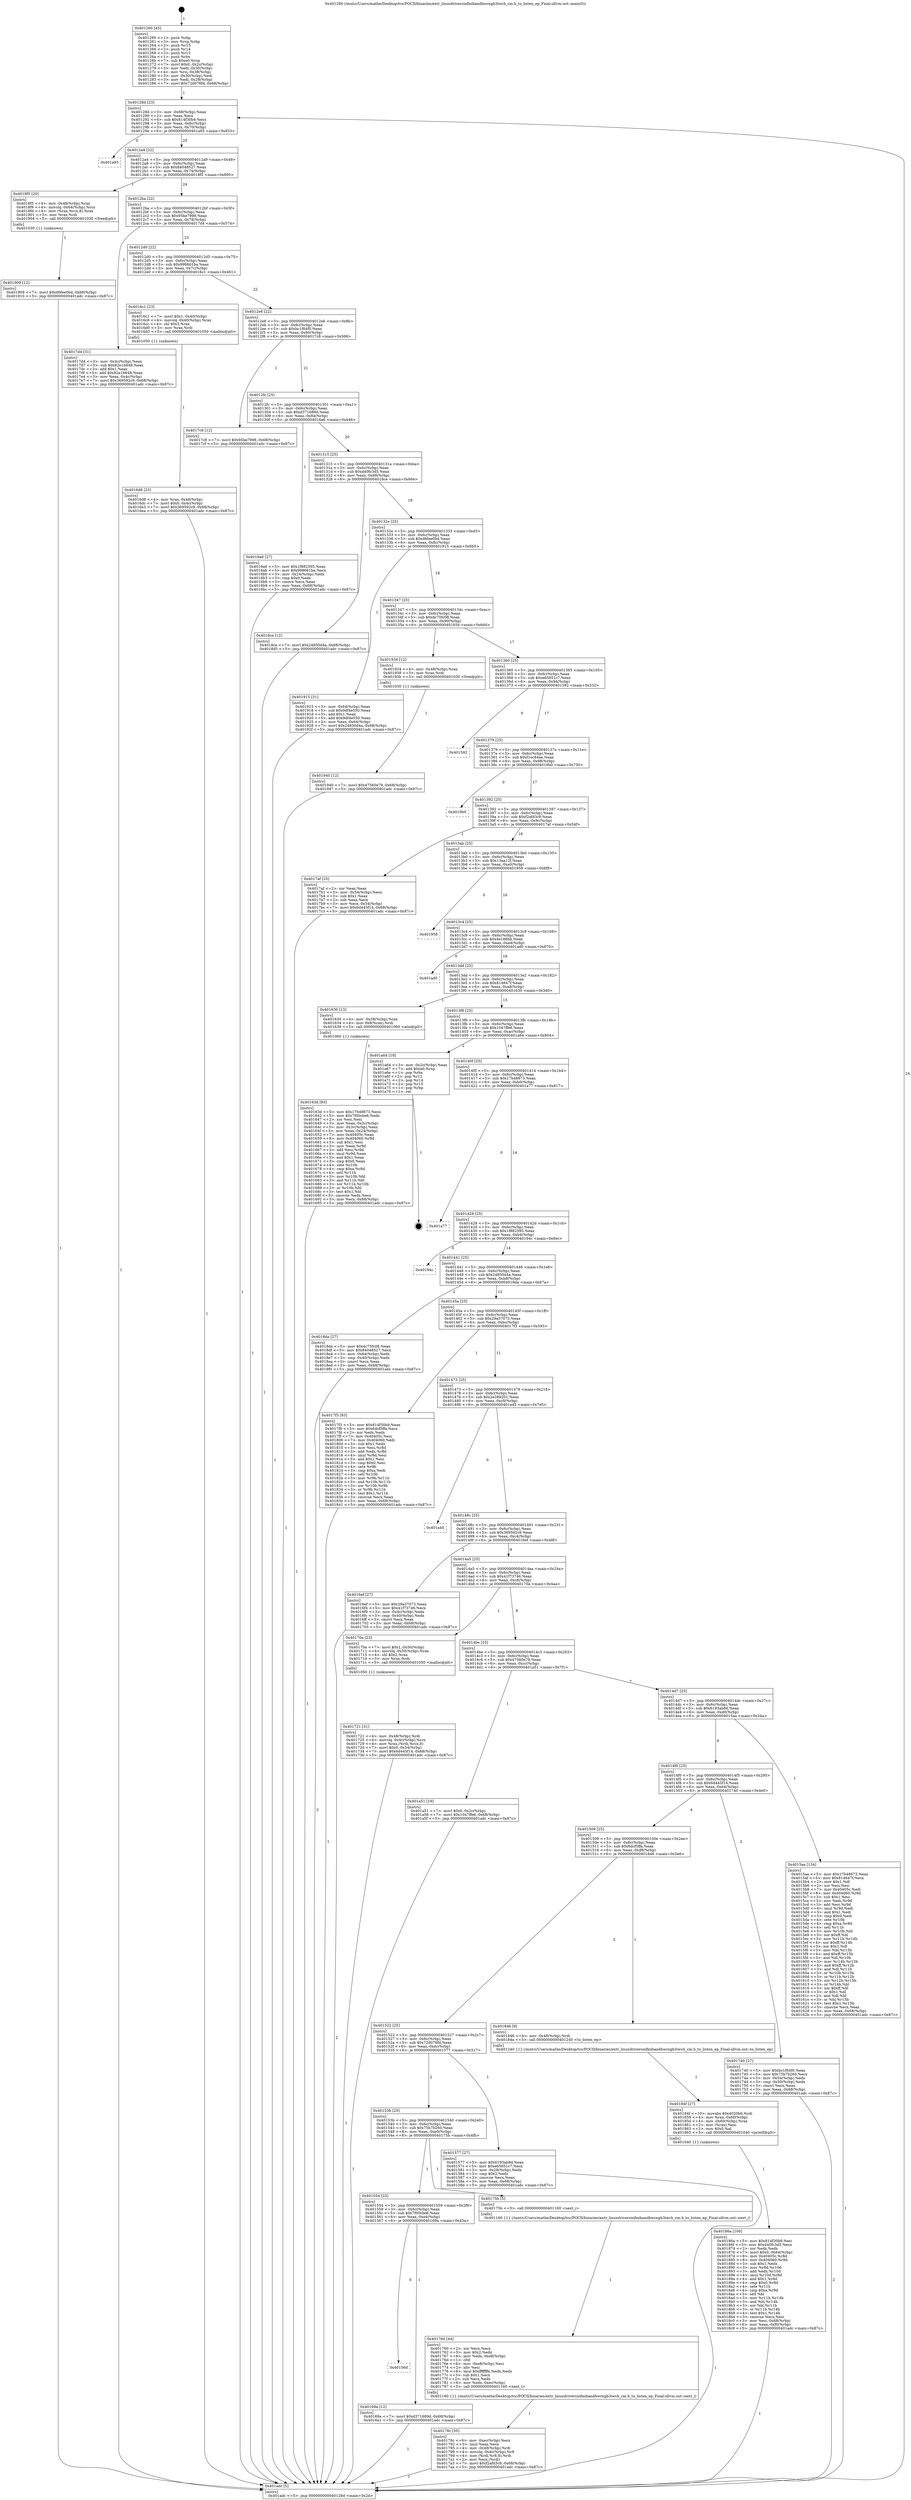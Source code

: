 digraph "0x401260" {
  label = "0x401260 (/mnt/c/Users/mathe/Desktop/tcc/POCII/binaries/extr_linuxdriversinfinibandhwcxgb3iwch_cm.h_to_listen_ep_Final-ollvm.out::main(0))"
  labelloc = "t"
  node[shape=record]

  Entry [label="",width=0.3,height=0.3,shape=circle,fillcolor=black,style=filled]
  "0x40128d" [label="{
     0x40128d [23]\l
     | [instrs]\l
     &nbsp;&nbsp;0x40128d \<+3\>: mov -0x68(%rbp),%eax\l
     &nbsp;&nbsp;0x401290 \<+2\>: mov %eax,%ecx\l
     &nbsp;&nbsp;0x401292 \<+6\>: sub $0x814f30b9,%ecx\l
     &nbsp;&nbsp;0x401298 \<+3\>: mov %eax,-0x6c(%rbp)\l
     &nbsp;&nbsp;0x40129b \<+3\>: mov %ecx,-0x70(%rbp)\l
     &nbsp;&nbsp;0x40129e \<+6\>: je 0000000000401a93 \<main+0x833\>\l
  }"]
  "0x401a93" [label="{
     0x401a93\l
  }", style=dashed]
  "0x4012a4" [label="{
     0x4012a4 [22]\l
     | [instrs]\l
     &nbsp;&nbsp;0x4012a4 \<+5\>: jmp 00000000004012a9 \<main+0x49\>\l
     &nbsp;&nbsp;0x4012a9 \<+3\>: mov -0x6c(%rbp),%eax\l
     &nbsp;&nbsp;0x4012ac \<+5\>: sub $0x84048527,%eax\l
     &nbsp;&nbsp;0x4012b1 \<+3\>: mov %eax,-0x74(%rbp)\l
     &nbsp;&nbsp;0x4012b4 \<+6\>: je 00000000004018f5 \<main+0x695\>\l
  }"]
  Exit [label="",width=0.3,height=0.3,shape=circle,fillcolor=black,style=filled,peripheries=2]
  "0x4018f5" [label="{
     0x4018f5 [20]\l
     | [instrs]\l
     &nbsp;&nbsp;0x4018f5 \<+4\>: mov -0x48(%rbp),%rax\l
     &nbsp;&nbsp;0x4018f9 \<+4\>: movslq -0x64(%rbp),%rcx\l
     &nbsp;&nbsp;0x4018fd \<+4\>: mov (%rax,%rcx,8),%rax\l
     &nbsp;&nbsp;0x401901 \<+3\>: mov %rax,%rdi\l
     &nbsp;&nbsp;0x401904 \<+5\>: call 0000000000401030 \<free@plt\>\l
     | [calls]\l
     &nbsp;&nbsp;0x401030 \{1\} (unknown)\l
  }"]
  "0x4012ba" [label="{
     0x4012ba [22]\l
     | [instrs]\l
     &nbsp;&nbsp;0x4012ba \<+5\>: jmp 00000000004012bf \<main+0x5f\>\l
     &nbsp;&nbsp;0x4012bf \<+3\>: mov -0x6c(%rbp),%eax\l
     &nbsp;&nbsp;0x4012c2 \<+5\>: sub $0x95be7998,%eax\l
     &nbsp;&nbsp;0x4012c7 \<+3\>: mov %eax,-0x78(%rbp)\l
     &nbsp;&nbsp;0x4012ca \<+6\>: je 00000000004017d4 \<main+0x574\>\l
  }"]
  "0x401940" [label="{
     0x401940 [12]\l
     | [instrs]\l
     &nbsp;&nbsp;0x401940 \<+7\>: movl $0x47560e79,-0x68(%rbp)\l
     &nbsp;&nbsp;0x401947 \<+5\>: jmp 0000000000401adc \<main+0x87c\>\l
  }"]
  "0x4017d4" [label="{
     0x4017d4 [31]\l
     | [instrs]\l
     &nbsp;&nbsp;0x4017d4 \<+3\>: mov -0x4c(%rbp),%eax\l
     &nbsp;&nbsp;0x4017d7 \<+5\>: sub $0x82e1b648,%eax\l
     &nbsp;&nbsp;0x4017dc \<+3\>: add $0x1,%eax\l
     &nbsp;&nbsp;0x4017df \<+5\>: add $0x82e1b648,%eax\l
     &nbsp;&nbsp;0x4017e4 \<+3\>: mov %eax,-0x4c(%rbp)\l
     &nbsp;&nbsp;0x4017e7 \<+7\>: movl $0x369592c9,-0x68(%rbp)\l
     &nbsp;&nbsp;0x4017ee \<+5\>: jmp 0000000000401adc \<main+0x87c\>\l
  }"]
  "0x4012d0" [label="{
     0x4012d0 [22]\l
     | [instrs]\l
     &nbsp;&nbsp;0x4012d0 \<+5\>: jmp 00000000004012d5 \<main+0x75\>\l
     &nbsp;&nbsp;0x4012d5 \<+3\>: mov -0x6c(%rbp),%eax\l
     &nbsp;&nbsp;0x4012d8 \<+5\>: sub $0x998661ba,%eax\l
     &nbsp;&nbsp;0x4012dd \<+3\>: mov %eax,-0x7c(%rbp)\l
     &nbsp;&nbsp;0x4012e0 \<+6\>: je 00000000004016c1 \<main+0x461\>\l
  }"]
  "0x401909" [label="{
     0x401909 [12]\l
     | [instrs]\l
     &nbsp;&nbsp;0x401909 \<+7\>: movl $0xd6fee0bd,-0x68(%rbp)\l
     &nbsp;&nbsp;0x401910 \<+5\>: jmp 0000000000401adc \<main+0x87c\>\l
  }"]
  "0x4016c1" [label="{
     0x4016c1 [23]\l
     | [instrs]\l
     &nbsp;&nbsp;0x4016c1 \<+7\>: movl $0x1,-0x40(%rbp)\l
     &nbsp;&nbsp;0x4016c8 \<+4\>: movslq -0x40(%rbp),%rax\l
     &nbsp;&nbsp;0x4016cc \<+4\>: shl $0x3,%rax\l
     &nbsp;&nbsp;0x4016d0 \<+3\>: mov %rax,%rdi\l
     &nbsp;&nbsp;0x4016d3 \<+5\>: call 0000000000401050 \<malloc@plt\>\l
     | [calls]\l
     &nbsp;&nbsp;0x401050 \{1\} (unknown)\l
  }"]
  "0x4012e6" [label="{
     0x4012e6 [22]\l
     | [instrs]\l
     &nbsp;&nbsp;0x4012e6 \<+5\>: jmp 00000000004012eb \<main+0x8b\>\l
     &nbsp;&nbsp;0x4012eb \<+3\>: mov -0x6c(%rbp),%eax\l
     &nbsp;&nbsp;0x4012ee \<+5\>: sub $0xbc1f64f0,%eax\l
     &nbsp;&nbsp;0x4012f3 \<+3\>: mov %eax,-0x80(%rbp)\l
     &nbsp;&nbsp;0x4012f6 \<+6\>: je 00000000004017c8 \<main+0x568\>\l
  }"]
  "0x40186a" [label="{
     0x40186a [100]\l
     | [instrs]\l
     &nbsp;&nbsp;0x40186a \<+5\>: mov $0x814f30b9,%esi\l
     &nbsp;&nbsp;0x40186f \<+5\>: mov $0xd40fc3d5,%ecx\l
     &nbsp;&nbsp;0x401874 \<+2\>: xor %edx,%edx\l
     &nbsp;&nbsp;0x401876 \<+7\>: movl $0x0,-0x64(%rbp)\l
     &nbsp;&nbsp;0x40187d \<+8\>: mov 0x40405c,%r8d\l
     &nbsp;&nbsp;0x401885 \<+8\>: mov 0x404060,%r9d\l
     &nbsp;&nbsp;0x40188d \<+3\>: sub $0x1,%edx\l
     &nbsp;&nbsp;0x401890 \<+3\>: mov %r8d,%r10d\l
     &nbsp;&nbsp;0x401893 \<+3\>: add %edx,%r10d\l
     &nbsp;&nbsp;0x401896 \<+4\>: imul %r10d,%r8d\l
     &nbsp;&nbsp;0x40189a \<+4\>: and $0x1,%r8d\l
     &nbsp;&nbsp;0x40189e \<+4\>: cmp $0x0,%r8d\l
     &nbsp;&nbsp;0x4018a2 \<+4\>: sete %r11b\l
     &nbsp;&nbsp;0x4018a6 \<+4\>: cmp $0xa,%r9d\l
     &nbsp;&nbsp;0x4018aa \<+3\>: setl %bl\l
     &nbsp;&nbsp;0x4018ad \<+3\>: mov %r11b,%r14b\l
     &nbsp;&nbsp;0x4018b0 \<+3\>: and %bl,%r14b\l
     &nbsp;&nbsp;0x4018b3 \<+3\>: xor %bl,%r11b\l
     &nbsp;&nbsp;0x4018b6 \<+3\>: or %r11b,%r14b\l
     &nbsp;&nbsp;0x4018b9 \<+4\>: test $0x1,%r14b\l
     &nbsp;&nbsp;0x4018bd \<+3\>: cmovne %ecx,%esi\l
     &nbsp;&nbsp;0x4018c0 \<+3\>: mov %esi,-0x68(%rbp)\l
     &nbsp;&nbsp;0x4018c3 \<+6\>: mov %eax,-0xf0(%rbp)\l
     &nbsp;&nbsp;0x4018c9 \<+5\>: jmp 0000000000401adc \<main+0x87c\>\l
  }"]
  "0x4017c8" [label="{
     0x4017c8 [12]\l
     | [instrs]\l
     &nbsp;&nbsp;0x4017c8 \<+7\>: movl $0x95be7998,-0x68(%rbp)\l
     &nbsp;&nbsp;0x4017cf \<+5\>: jmp 0000000000401adc \<main+0x87c\>\l
  }"]
  "0x4012fc" [label="{
     0x4012fc [25]\l
     | [instrs]\l
     &nbsp;&nbsp;0x4012fc \<+5\>: jmp 0000000000401301 \<main+0xa1\>\l
     &nbsp;&nbsp;0x401301 \<+3\>: mov -0x6c(%rbp),%eax\l
     &nbsp;&nbsp;0x401304 \<+5\>: sub $0xd371689d,%eax\l
     &nbsp;&nbsp;0x401309 \<+6\>: mov %eax,-0x84(%rbp)\l
     &nbsp;&nbsp;0x40130f \<+6\>: je 00000000004016a6 \<main+0x446\>\l
  }"]
  "0x40184f" [label="{
     0x40184f [27]\l
     | [instrs]\l
     &nbsp;&nbsp;0x40184f \<+10\>: movabs $0x4020b6,%rdi\l
     &nbsp;&nbsp;0x401859 \<+4\>: mov %rax,-0x60(%rbp)\l
     &nbsp;&nbsp;0x40185d \<+4\>: mov -0x60(%rbp),%rax\l
     &nbsp;&nbsp;0x401861 \<+2\>: mov (%rax),%esi\l
     &nbsp;&nbsp;0x401863 \<+2\>: mov $0x0,%al\l
     &nbsp;&nbsp;0x401865 \<+5\>: call 0000000000401040 \<printf@plt\>\l
     | [calls]\l
     &nbsp;&nbsp;0x401040 \{1\} (unknown)\l
  }"]
  "0x4016a6" [label="{
     0x4016a6 [27]\l
     | [instrs]\l
     &nbsp;&nbsp;0x4016a6 \<+5\>: mov $0x1f882595,%eax\l
     &nbsp;&nbsp;0x4016ab \<+5\>: mov $0x998661ba,%ecx\l
     &nbsp;&nbsp;0x4016b0 \<+3\>: mov -0x24(%rbp),%edx\l
     &nbsp;&nbsp;0x4016b3 \<+3\>: cmp $0x0,%edx\l
     &nbsp;&nbsp;0x4016b6 \<+3\>: cmove %ecx,%eax\l
     &nbsp;&nbsp;0x4016b9 \<+3\>: mov %eax,-0x68(%rbp)\l
     &nbsp;&nbsp;0x4016bc \<+5\>: jmp 0000000000401adc \<main+0x87c\>\l
  }"]
  "0x401315" [label="{
     0x401315 [25]\l
     | [instrs]\l
     &nbsp;&nbsp;0x401315 \<+5\>: jmp 000000000040131a \<main+0xba\>\l
     &nbsp;&nbsp;0x40131a \<+3\>: mov -0x6c(%rbp),%eax\l
     &nbsp;&nbsp;0x40131d \<+5\>: sub $0xd40fc3d5,%eax\l
     &nbsp;&nbsp;0x401322 \<+6\>: mov %eax,-0x88(%rbp)\l
     &nbsp;&nbsp;0x401328 \<+6\>: je 00000000004018ce \<main+0x66e\>\l
  }"]
  "0x40178c" [label="{
     0x40178c [35]\l
     | [instrs]\l
     &nbsp;&nbsp;0x40178c \<+6\>: mov -0xec(%rbp),%ecx\l
     &nbsp;&nbsp;0x401792 \<+3\>: imul %eax,%ecx\l
     &nbsp;&nbsp;0x401795 \<+4\>: mov -0x48(%rbp),%rdi\l
     &nbsp;&nbsp;0x401799 \<+4\>: movslq -0x4c(%rbp),%r8\l
     &nbsp;&nbsp;0x40179d \<+4\>: mov (%rdi,%r8,8),%rdi\l
     &nbsp;&nbsp;0x4017a1 \<+2\>: mov %ecx,(%rdi)\l
     &nbsp;&nbsp;0x4017a3 \<+7\>: movl $0xf2afd3c9,-0x68(%rbp)\l
     &nbsp;&nbsp;0x4017aa \<+5\>: jmp 0000000000401adc \<main+0x87c\>\l
  }"]
  "0x4018ce" [label="{
     0x4018ce [12]\l
     | [instrs]\l
     &nbsp;&nbsp;0x4018ce \<+7\>: movl $0x24850d4a,-0x68(%rbp)\l
     &nbsp;&nbsp;0x4018d5 \<+5\>: jmp 0000000000401adc \<main+0x87c\>\l
  }"]
  "0x40132e" [label="{
     0x40132e [25]\l
     | [instrs]\l
     &nbsp;&nbsp;0x40132e \<+5\>: jmp 0000000000401333 \<main+0xd3\>\l
     &nbsp;&nbsp;0x401333 \<+3\>: mov -0x6c(%rbp),%eax\l
     &nbsp;&nbsp;0x401336 \<+5\>: sub $0xd6fee0bd,%eax\l
     &nbsp;&nbsp;0x40133b \<+6\>: mov %eax,-0x8c(%rbp)\l
     &nbsp;&nbsp;0x401341 \<+6\>: je 0000000000401915 \<main+0x6b5\>\l
  }"]
  "0x401760" [label="{
     0x401760 [44]\l
     | [instrs]\l
     &nbsp;&nbsp;0x401760 \<+2\>: xor %ecx,%ecx\l
     &nbsp;&nbsp;0x401762 \<+5\>: mov $0x2,%edx\l
     &nbsp;&nbsp;0x401767 \<+6\>: mov %edx,-0xe8(%rbp)\l
     &nbsp;&nbsp;0x40176d \<+1\>: cltd\l
     &nbsp;&nbsp;0x40176e \<+6\>: mov -0xe8(%rbp),%esi\l
     &nbsp;&nbsp;0x401774 \<+2\>: idiv %esi\l
     &nbsp;&nbsp;0x401776 \<+6\>: imul $0xfffffffe,%edx,%edx\l
     &nbsp;&nbsp;0x40177c \<+3\>: sub $0x1,%ecx\l
     &nbsp;&nbsp;0x40177f \<+2\>: sub %ecx,%edx\l
     &nbsp;&nbsp;0x401781 \<+6\>: mov %edx,-0xec(%rbp)\l
     &nbsp;&nbsp;0x401787 \<+5\>: call 0000000000401160 \<next_i\>\l
     | [calls]\l
     &nbsp;&nbsp;0x401160 \{1\} (/mnt/c/Users/mathe/Desktop/tcc/POCII/binaries/extr_linuxdriversinfinibandhwcxgb3iwch_cm.h_to_listen_ep_Final-ollvm.out::next_i)\l
  }"]
  "0x401915" [label="{
     0x401915 [31]\l
     | [instrs]\l
     &nbsp;&nbsp;0x401915 \<+3\>: mov -0x64(%rbp),%eax\l
     &nbsp;&nbsp;0x401918 \<+5\>: sub $0x9df4e550,%eax\l
     &nbsp;&nbsp;0x40191d \<+3\>: add $0x1,%eax\l
     &nbsp;&nbsp;0x401920 \<+5\>: add $0x9df4e550,%eax\l
     &nbsp;&nbsp;0x401925 \<+3\>: mov %eax,-0x64(%rbp)\l
     &nbsp;&nbsp;0x401928 \<+7\>: movl $0x24850d4a,-0x68(%rbp)\l
     &nbsp;&nbsp;0x40192f \<+5\>: jmp 0000000000401adc \<main+0x87c\>\l
  }"]
  "0x401347" [label="{
     0x401347 [25]\l
     | [instrs]\l
     &nbsp;&nbsp;0x401347 \<+5\>: jmp 000000000040134c \<main+0xec\>\l
     &nbsp;&nbsp;0x40134c \<+3\>: mov -0x6c(%rbp),%eax\l
     &nbsp;&nbsp;0x40134f \<+5\>: sub $0xdc75fc08,%eax\l
     &nbsp;&nbsp;0x401354 \<+6\>: mov %eax,-0x90(%rbp)\l
     &nbsp;&nbsp;0x40135a \<+6\>: je 0000000000401934 \<main+0x6d4\>\l
  }"]
  "0x401721" [label="{
     0x401721 [31]\l
     | [instrs]\l
     &nbsp;&nbsp;0x401721 \<+4\>: mov -0x48(%rbp),%rdi\l
     &nbsp;&nbsp;0x401725 \<+4\>: movslq -0x4c(%rbp),%rcx\l
     &nbsp;&nbsp;0x401729 \<+4\>: mov %rax,(%rdi,%rcx,8)\l
     &nbsp;&nbsp;0x40172d \<+7\>: movl $0x0,-0x54(%rbp)\l
     &nbsp;&nbsp;0x401734 \<+7\>: movl $0x6d445f14,-0x68(%rbp)\l
     &nbsp;&nbsp;0x40173b \<+5\>: jmp 0000000000401adc \<main+0x87c\>\l
  }"]
  "0x401934" [label="{
     0x401934 [12]\l
     | [instrs]\l
     &nbsp;&nbsp;0x401934 \<+4\>: mov -0x48(%rbp),%rax\l
     &nbsp;&nbsp;0x401938 \<+3\>: mov %rax,%rdi\l
     &nbsp;&nbsp;0x40193b \<+5\>: call 0000000000401030 \<free@plt\>\l
     | [calls]\l
     &nbsp;&nbsp;0x401030 \{1\} (unknown)\l
  }"]
  "0x401360" [label="{
     0x401360 [25]\l
     | [instrs]\l
     &nbsp;&nbsp;0x401360 \<+5\>: jmp 0000000000401365 \<main+0x105\>\l
     &nbsp;&nbsp;0x401365 \<+3\>: mov -0x6c(%rbp),%eax\l
     &nbsp;&nbsp;0x401368 \<+5\>: sub $0xe65851c7,%eax\l
     &nbsp;&nbsp;0x40136d \<+6\>: mov %eax,-0x94(%rbp)\l
     &nbsp;&nbsp;0x401373 \<+6\>: je 0000000000401592 \<main+0x332\>\l
  }"]
  "0x4016d8" [label="{
     0x4016d8 [23]\l
     | [instrs]\l
     &nbsp;&nbsp;0x4016d8 \<+4\>: mov %rax,-0x48(%rbp)\l
     &nbsp;&nbsp;0x4016dc \<+7\>: movl $0x0,-0x4c(%rbp)\l
     &nbsp;&nbsp;0x4016e3 \<+7\>: movl $0x369592c9,-0x68(%rbp)\l
     &nbsp;&nbsp;0x4016ea \<+5\>: jmp 0000000000401adc \<main+0x87c\>\l
  }"]
  "0x401592" [label="{
     0x401592\l
  }", style=dashed]
  "0x401379" [label="{
     0x401379 [25]\l
     | [instrs]\l
     &nbsp;&nbsp;0x401379 \<+5\>: jmp 000000000040137e \<main+0x11e\>\l
     &nbsp;&nbsp;0x40137e \<+3\>: mov -0x6c(%rbp),%eax\l
     &nbsp;&nbsp;0x401381 \<+5\>: sub $0xf1ec84ae,%eax\l
     &nbsp;&nbsp;0x401386 \<+6\>: mov %eax,-0x98(%rbp)\l
     &nbsp;&nbsp;0x40138c \<+6\>: je 00000000004019b0 \<main+0x750\>\l
  }"]
  "0x40156d" [label="{
     0x40156d\l
  }", style=dashed]
  "0x4019b0" [label="{
     0x4019b0\l
  }", style=dashed]
  "0x401392" [label="{
     0x401392 [25]\l
     | [instrs]\l
     &nbsp;&nbsp;0x401392 \<+5\>: jmp 0000000000401397 \<main+0x137\>\l
     &nbsp;&nbsp;0x401397 \<+3\>: mov -0x6c(%rbp),%eax\l
     &nbsp;&nbsp;0x40139a \<+5\>: sub $0xf2afd3c9,%eax\l
     &nbsp;&nbsp;0x40139f \<+6\>: mov %eax,-0x9c(%rbp)\l
     &nbsp;&nbsp;0x4013a5 \<+6\>: je 00000000004017af \<main+0x54f\>\l
  }"]
  "0x40169a" [label="{
     0x40169a [12]\l
     | [instrs]\l
     &nbsp;&nbsp;0x40169a \<+7\>: movl $0xd371689d,-0x68(%rbp)\l
     &nbsp;&nbsp;0x4016a1 \<+5\>: jmp 0000000000401adc \<main+0x87c\>\l
  }"]
  "0x4017af" [label="{
     0x4017af [25]\l
     | [instrs]\l
     &nbsp;&nbsp;0x4017af \<+2\>: xor %eax,%eax\l
     &nbsp;&nbsp;0x4017b1 \<+3\>: mov -0x54(%rbp),%ecx\l
     &nbsp;&nbsp;0x4017b4 \<+3\>: sub $0x1,%eax\l
     &nbsp;&nbsp;0x4017b7 \<+2\>: sub %eax,%ecx\l
     &nbsp;&nbsp;0x4017b9 \<+3\>: mov %ecx,-0x54(%rbp)\l
     &nbsp;&nbsp;0x4017bc \<+7\>: movl $0x6d445f14,-0x68(%rbp)\l
     &nbsp;&nbsp;0x4017c3 \<+5\>: jmp 0000000000401adc \<main+0x87c\>\l
  }"]
  "0x4013ab" [label="{
     0x4013ab [25]\l
     | [instrs]\l
     &nbsp;&nbsp;0x4013ab \<+5\>: jmp 00000000004013b0 \<main+0x150\>\l
     &nbsp;&nbsp;0x4013b0 \<+3\>: mov -0x6c(%rbp),%eax\l
     &nbsp;&nbsp;0x4013b3 \<+5\>: sub $0x13aa12f,%eax\l
     &nbsp;&nbsp;0x4013b8 \<+6\>: mov %eax,-0xa0(%rbp)\l
     &nbsp;&nbsp;0x4013be \<+6\>: je 0000000000401958 \<main+0x6f8\>\l
  }"]
  "0x401554" [label="{
     0x401554 [25]\l
     | [instrs]\l
     &nbsp;&nbsp;0x401554 \<+5\>: jmp 0000000000401559 \<main+0x2f9\>\l
     &nbsp;&nbsp;0x401559 \<+3\>: mov -0x6c(%rbp),%eax\l
     &nbsp;&nbsp;0x40155c \<+5\>: sub $0x7f00cbe6,%eax\l
     &nbsp;&nbsp;0x401561 \<+6\>: mov %eax,-0xe4(%rbp)\l
     &nbsp;&nbsp;0x401567 \<+6\>: je 000000000040169a \<main+0x43a\>\l
  }"]
  "0x401958" [label="{
     0x401958\l
  }", style=dashed]
  "0x4013c4" [label="{
     0x4013c4 [25]\l
     | [instrs]\l
     &nbsp;&nbsp;0x4013c4 \<+5\>: jmp 00000000004013c9 \<main+0x169\>\l
     &nbsp;&nbsp;0x4013c9 \<+3\>: mov -0x6c(%rbp),%eax\l
     &nbsp;&nbsp;0x4013cc \<+5\>: sub $0x4e188bb,%eax\l
     &nbsp;&nbsp;0x4013d1 \<+6\>: mov %eax,-0xa4(%rbp)\l
     &nbsp;&nbsp;0x4013d7 \<+6\>: je 0000000000401ad0 \<main+0x870\>\l
  }"]
  "0x40175b" [label="{
     0x40175b [5]\l
     | [instrs]\l
     &nbsp;&nbsp;0x40175b \<+5\>: call 0000000000401160 \<next_i\>\l
     | [calls]\l
     &nbsp;&nbsp;0x401160 \{1\} (/mnt/c/Users/mathe/Desktop/tcc/POCII/binaries/extr_linuxdriversinfinibandhwcxgb3iwch_cm.h_to_listen_ep_Final-ollvm.out::next_i)\l
  }"]
  "0x401ad0" [label="{
     0x401ad0\l
  }", style=dashed]
  "0x4013dd" [label="{
     0x4013dd [25]\l
     | [instrs]\l
     &nbsp;&nbsp;0x4013dd \<+5\>: jmp 00000000004013e2 \<main+0x182\>\l
     &nbsp;&nbsp;0x4013e2 \<+3\>: mov -0x6c(%rbp),%eax\l
     &nbsp;&nbsp;0x4013e5 \<+5\>: sub $0x814647f,%eax\l
     &nbsp;&nbsp;0x4013ea \<+6\>: mov %eax,-0xa8(%rbp)\l
     &nbsp;&nbsp;0x4013f0 \<+6\>: je 0000000000401630 \<main+0x3d0\>\l
  }"]
  "0x40163d" [label="{
     0x40163d [93]\l
     | [instrs]\l
     &nbsp;&nbsp;0x40163d \<+5\>: mov $0x17b48673,%ecx\l
     &nbsp;&nbsp;0x401642 \<+5\>: mov $0x7f00cbe6,%edx\l
     &nbsp;&nbsp;0x401647 \<+2\>: xor %esi,%esi\l
     &nbsp;&nbsp;0x401649 \<+3\>: mov %eax,-0x3c(%rbp)\l
     &nbsp;&nbsp;0x40164c \<+3\>: mov -0x3c(%rbp),%eax\l
     &nbsp;&nbsp;0x40164f \<+3\>: mov %eax,-0x24(%rbp)\l
     &nbsp;&nbsp;0x401652 \<+7\>: mov 0x40405c,%eax\l
     &nbsp;&nbsp;0x401659 \<+8\>: mov 0x404060,%r8d\l
     &nbsp;&nbsp;0x401661 \<+3\>: sub $0x1,%esi\l
     &nbsp;&nbsp;0x401664 \<+3\>: mov %eax,%r9d\l
     &nbsp;&nbsp;0x401667 \<+3\>: add %esi,%r9d\l
     &nbsp;&nbsp;0x40166a \<+4\>: imul %r9d,%eax\l
     &nbsp;&nbsp;0x40166e \<+3\>: and $0x1,%eax\l
     &nbsp;&nbsp;0x401671 \<+3\>: cmp $0x0,%eax\l
     &nbsp;&nbsp;0x401674 \<+4\>: sete %r10b\l
     &nbsp;&nbsp;0x401678 \<+4\>: cmp $0xa,%r8d\l
     &nbsp;&nbsp;0x40167c \<+4\>: setl %r11b\l
     &nbsp;&nbsp;0x401680 \<+3\>: mov %r10b,%bl\l
     &nbsp;&nbsp;0x401683 \<+3\>: and %r11b,%bl\l
     &nbsp;&nbsp;0x401686 \<+3\>: xor %r11b,%r10b\l
     &nbsp;&nbsp;0x401689 \<+3\>: or %r10b,%bl\l
     &nbsp;&nbsp;0x40168c \<+3\>: test $0x1,%bl\l
     &nbsp;&nbsp;0x40168f \<+3\>: cmovne %edx,%ecx\l
     &nbsp;&nbsp;0x401692 \<+3\>: mov %ecx,-0x68(%rbp)\l
     &nbsp;&nbsp;0x401695 \<+5\>: jmp 0000000000401adc \<main+0x87c\>\l
  }"]
  "0x401630" [label="{
     0x401630 [13]\l
     | [instrs]\l
     &nbsp;&nbsp;0x401630 \<+4\>: mov -0x38(%rbp),%rax\l
     &nbsp;&nbsp;0x401634 \<+4\>: mov 0x8(%rax),%rdi\l
     &nbsp;&nbsp;0x401638 \<+5\>: call 0000000000401060 \<atoi@plt\>\l
     | [calls]\l
     &nbsp;&nbsp;0x401060 \{1\} (unknown)\l
  }"]
  "0x4013f6" [label="{
     0x4013f6 [25]\l
     | [instrs]\l
     &nbsp;&nbsp;0x4013f6 \<+5\>: jmp 00000000004013fb \<main+0x19b\>\l
     &nbsp;&nbsp;0x4013fb \<+3\>: mov -0x6c(%rbp),%eax\l
     &nbsp;&nbsp;0x4013fe \<+5\>: sub $0x1047ffe6,%eax\l
     &nbsp;&nbsp;0x401403 \<+6\>: mov %eax,-0xac(%rbp)\l
     &nbsp;&nbsp;0x401409 \<+6\>: je 0000000000401a64 \<main+0x804\>\l
  }"]
  "0x401260" [label="{
     0x401260 [45]\l
     | [instrs]\l
     &nbsp;&nbsp;0x401260 \<+1\>: push %rbp\l
     &nbsp;&nbsp;0x401261 \<+3\>: mov %rsp,%rbp\l
     &nbsp;&nbsp;0x401264 \<+2\>: push %r15\l
     &nbsp;&nbsp;0x401266 \<+2\>: push %r14\l
     &nbsp;&nbsp;0x401268 \<+2\>: push %r12\l
     &nbsp;&nbsp;0x40126a \<+1\>: push %rbx\l
     &nbsp;&nbsp;0x40126b \<+7\>: sub $0xe0,%rsp\l
     &nbsp;&nbsp;0x401272 \<+7\>: movl $0x0,-0x2c(%rbp)\l
     &nbsp;&nbsp;0x401279 \<+3\>: mov %edi,-0x30(%rbp)\l
     &nbsp;&nbsp;0x40127c \<+4\>: mov %rsi,-0x38(%rbp)\l
     &nbsp;&nbsp;0x401280 \<+3\>: mov -0x30(%rbp),%edi\l
     &nbsp;&nbsp;0x401283 \<+3\>: mov %edi,-0x28(%rbp)\l
     &nbsp;&nbsp;0x401286 \<+7\>: movl $0x72d076fd,-0x68(%rbp)\l
  }"]
  "0x401a64" [label="{
     0x401a64 [19]\l
     | [instrs]\l
     &nbsp;&nbsp;0x401a64 \<+3\>: mov -0x2c(%rbp),%eax\l
     &nbsp;&nbsp;0x401a67 \<+7\>: add $0xe0,%rsp\l
     &nbsp;&nbsp;0x401a6e \<+1\>: pop %rbx\l
     &nbsp;&nbsp;0x401a6f \<+2\>: pop %r12\l
     &nbsp;&nbsp;0x401a71 \<+2\>: pop %r14\l
     &nbsp;&nbsp;0x401a73 \<+2\>: pop %r15\l
     &nbsp;&nbsp;0x401a75 \<+1\>: pop %rbp\l
     &nbsp;&nbsp;0x401a76 \<+1\>: ret\l
  }"]
  "0x40140f" [label="{
     0x40140f [25]\l
     | [instrs]\l
     &nbsp;&nbsp;0x40140f \<+5\>: jmp 0000000000401414 \<main+0x1b4\>\l
     &nbsp;&nbsp;0x401414 \<+3\>: mov -0x6c(%rbp),%eax\l
     &nbsp;&nbsp;0x401417 \<+5\>: sub $0x17b48673,%eax\l
     &nbsp;&nbsp;0x40141c \<+6\>: mov %eax,-0xb0(%rbp)\l
     &nbsp;&nbsp;0x401422 \<+6\>: je 0000000000401a77 \<main+0x817\>\l
  }"]
  "0x401adc" [label="{
     0x401adc [5]\l
     | [instrs]\l
     &nbsp;&nbsp;0x401adc \<+5\>: jmp 000000000040128d \<main+0x2d\>\l
  }"]
  "0x401a77" [label="{
     0x401a77\l
  }", style=dashed]
  "0x401428" [label="{
     0x401428 [25]\l
     | [instrs]\l
     &nbsp;&nbsp;0x401428 \<+5\>: jmp 000000000040142d \<main+0x1cd\>\l
     &nbsp;&nbsp;0x40142d \<+3\>: mov -0x6c(%rbp),%eax\l
     &nbsp;&nbsp;0x401430 \<+5\>: sub $0x1f882595,%eax\l
     &nbsp;&nbsp;0x401435 \<+6\>: mov %eax,-0xb4(%rbp)\l
     &nbsp;&nbsp;0x40143b \<+6\>: je 000000000040194c \<main+0x6ec\>\l
  }"]
  "0x40153b" [label="{
     0x40153b [25]\l
     | [instrs]\l
     &nbsp;&nbsp;0x40153b \<+5\>: jmp 0000000000401540 \<main+0x2e0\>\l
     &nbsp;&nbsp;0x401540 \<+3\>: mov -0x6c(%rbp),%eax\l
     &nbsp;&nbsp;0x401543 \<+5\>: sub $0x75b7b260,%eax\l
     &nbsp;&nbsp;0x401548 \<+6\>: mov %eax,-0xe0(%rbp)\l
     &nbsp;&nbsp;0x40154e \<+6\>: je 000000000040175b \<main+0x4fb\>\l
  }"]
  "0x40194c" [label="{
     0x40194c\l
  }", style=dashed]
  "0x401441" [label="{
     0x401441 [25]\l
     | [instrs]\l
     &nbsp;&nbsp;0x401441 \<+5\>: jmp 0000000000401446 \<main+0x1e6\>\l
     &nbsp;&nbsp;0x401446 \<+3\>: mov -0x6c(%rbp),%eax\l
     &nbsp;&nbsp;0x401449 \<+5\>: sub $0x24850d4a,%eax\l
     &nbsp;&nbsp;0x40144e \<+6\>: mov %eax,-0xb8(%rbp)\l
     &nbsp;&nbsp;0x401454 \<+6\>: je 00000000004018da \<main+0x67a\>\l
  }"]
  "0x401577" [label="{
     0x401577 [27]\l
     | [instrs]\l
     &nbsp;&nbsp;0x401577 \<+5\>: mov $0x6193ab8d,%eax\l
     &nbsp;&nbsp;0x40157c \<+5\>: mov $0xe65851c7,%ecx\l
     &nbsp;&nbsp;0x401581 \<+3\>: mov -0x28(%rbp),%edx\l
     &nbsp;&nbsp;0x401584 \<+3\>: cmp $0x2,%edx\l
     &nbsp;&nbsp;0x401587 \<+3\>: cmovne %ecx,%eax\l
     &nbsp;&nbsp;0x40158a \<+3\>: mov %eax,-0x68(%rbp)\l
     &nbsp;&nbsp;0x40158d \<+5\>: jmp 0000000000401adc \<main+0x87c\>\l
  }"]
  "0x4018da" [label="{
     0x4018da [27]\l
     | [instrs]\l
     &nbsp;&nbsp;0x4018da \<+5\>: mov $0xdc75fc08,%eax\l
     &nbsp;&nbsp;0x4018df \<+5\>: mov $0x84048527,%ecx\l
     &nbsp;&nbsp;0x4018e4 \<+3\>: mov -0x64(%rbp),%edx\l
     &nbsp;&nbsp;0x4018e7 \<+3\>: cmp -0x40(%rbp),%edx\l
     &nbsp;&nbsp;0x4018ea \<+3\>: cmovl %ecx,%eax\l
     &nbsp;&nbsp;0x4018ed \<+3\>: mov %eax,-0x68(%rbp)\l
     &nbsp;&nbsp;0x4018f0 \<+5\>: jmp 0000000000401adc \<main+0x87c\>\l
  }"]
  "0x40145a" [label="{
     0x40145a [25]\l
     | [instrs]\l
     &nbsp;&nbsp;0x40145a \<+5\>: jmp 000000000040145f \<main+0x1ff\>\l
     &nbsp;&nbsp;0x40145f \<+3\>: mov -0x6c(%rbp),%eax\l
     &nbsp;&nbsp;0x401462 \<+5\>: sub $0x29a37073,%eax\l
     &nbsp;&nbsp;0x401467 \<+6\>: mov %eax,-0xbc(%rbp)\l
     &nbsp;&nbsp;0x40146d \<+6\>: je 00000000004017f3 \<main+0x593\>\l
  }"]
  "0x401522" [label="{
     0x401522 [25]\l
     | [instrs]\l
     &nbsp;&nbsp;0x401522 \<+5\>: jmp 0000000000401527 \<main+0x2c7\>\l
     &nbsp;&nbsp;0x401527 \<+3\>: mov -0x6c(%rbp),%eax\l
     &nbsp;&nbsp;0x40152a \<+5\>: sub $0x72d076fd,%eax\l
     &nbsp;&nbsp;0x40152f \<+6\>: mov %eax,-0xdc(%rbp)\l
     &nbsp;&nbsp;0x401535 \<+6\>: je 0000000000401577 \<main+0x317\>\l
  }"]
  "0x4017f3" [label="{
     0x4017f3 [83]\l
     | [instrs]\l
     &nbsp;&nbsp;0x4017f3 \<+5\>: mov $0x814f30b9,%eax\l
     &nbsp;&nbsp;0x4017f8 \<+5\>: mov $0x6dcf5ffa,%ecx\l
     &nbsp;&nbsp;0x4017fd \<+2\>: xor %edx,%edx\l
     &nbsp;&nbsp;0x4017ff \<+7\>: mov 0x40405c,%esi\l
     &nbsp;&nbsp;0x401806 \<+7\>: mov 0x404060,%edi\l
     &nbsp;&nbsp;0x40180d \<+3\>: sub $0x1,%edx\l
     &nbsp;&nbsp;0x401810 \<+3\>: mov %esi,%r8d\l
     &nbsp;&nbsp;0x401813 \<+3\>: add %edx,%r8d\l
     &nbsp;&nbsp;0x401816 \<+4\>: imul %r8d,%esi\l
     &nbsp;&nbsp;0x40181a \<+3\>: and $0x1,%esi\l
     &nbsp;&nbsp;0x40181d \<+3\>: cmp $0x0,%esi\l
     &nbsp;&nbsp;0x401820 \<+4\>: sete %r9b\l
     &nbsp;&nbsp;0x401824 \<+3\>: cmp $0xa,%edi\l
     &nbsp;&nbsp;0x401827 \<+4\>: setl %r10b\l
     &nbsp;&nbsp;0x40182b \<+3\>: mov %r9b,%r11b\l
     &nbsp;&nbsp;0x40182e \<+3\>: and %r10b,%r11b\l
     &nbsp;&nbsp;0x401831 \<+3\>: xor %r10b,%r9b\l
     &nbsp;&nbsp;0x401834 \<+3\>: or %r9b,%r11b\l
     &nbsp;&nbsp;0x401837 \<+4\>: test $0x1,%r11b\l
     &nbsp;&nbsp;0x40183b \<+3\>: cmovne %ecx,%eax\l
     &nbsp;&nbsp;0x40183e \<+3\>: mov %eax,-0x68(%rbp)\l
     &nbsp;&nbsp;0x401841 \<+5\>: jmp 0000000000401adc \<main+0x87c\>\l
  }"]
  "0x401473" [label="{
     0x401473 [25]\l
     | [instrs]\l
     &nbsp;&nbsp;0x401473 \<+5\>: jmp 0000000000401478 \<main+0x218\>\l
     &nbsp;&nbsp;0x401478 \<+3\>: mov -0x6c(%rbp),%eax\l
     &nbsp;&nbsp;0x40147b \<+5\>: sub $0x2e289201,%eax\l
     &nbsp;&nbsp;0x401480 \<+6\>: mov %eax,-0xc0(%rbp)\l
     &nbsp;&nbsp;0x401486 \<+6\>: je 0000000000401a45 \<main+0x7e5\>\l
  }"]
  "0x401846" [label="{
     0x401846 [9]\l
     | [instrs]\l
     &nbsp;&nbsp;0x401846 \<+4\>: mov -0x48(%rbp),%rdi\l
     &nbsp;&nbsp;0x40184a \<+5\>: call 0000000000401240 \<to_listen_ep\>\l
     | [calls]\l
     &nbsp;&nbsp;0x401240 \{1\} (/mnt/c/Users/mathe/Desktop/tcc/POCII/binaries/extr_linuxdriversinfinibandhwcxgb3iwch_cm.h_to_listen_ep_Final-ollvm.out::to_listen_ep)\l
  }"]
  "0x401a45" [label="{
     0x401a45\l
  }", style=dashed]
  "0x40148c" [label="{
     0x40148c [25]\l
     | [instrs]\l
     &nbsp;&nbsp;0x40148c \<+5\>: jmp 0000000000401491 \<main+0x231\>\l
     &nbsp;&nbsp;0x401491 \<+3\>: mov -0x6c(%rbp),%eax\l
     &nbsp;&nbsp;0x401494 \<+5\>: sub $0x369592c9,%eax\l
     &nbsp;&nbsp;0x401499 \<+6\>: mov %eax,-0xc4(%rbp)\l
     &nbsp;&nbsp;0x40149f \<+6\>: je 00000000004016ef \<main+0x48f\>\l
  }"]
  "0x401509" [label="{
     0x401509 [25]\l
     | [instrs]\l
     &nbsp;&nbsp;0x401509 \<+5\>: jmp 000000000040150e \<main+0x2ae\>\l
     &nbsp;&nbsp;0x40150e \<+3\>: mov -0x6c(%rbp),%eax\l
     &nbsp;&nbsp;0x401511 \<+5\>: sub $0x6dcf5ffa,%eax\l
     &nbsp;&nbsp;0x401516 \<+6\>: mov %eax,-0xd8(%rbp)\l
     &nbsp;&nbsp;0x40151c \<+6\>: je 0000000000401846 \<main+0x5e6\>\l
  }"]
  "0x4016ef" [label="{
     0x4016ef [27]\l
     | [instrs]\l
     &nbsp;&nbsp;0x4016ef \<+5\>: mov $0x29a37073,%eax\l
     &nbsp;&nbsp;0x4016f4 \<+5\>: mov $0x41f73746,%ecx\l
     &nbsp;&nbsp;0x4016f9 \<+3\>: mov -0x4c(%rbp),%edx\l
     &nbsp;&nbsp;0x4016fc \<+3\>: cmp -0x40(%rbp),%edx\l
     &nbsp;&nbsp;0x4016ff \<+3\>: cmovl %ecx,%eax\l
     &nbsp;&nbsp;0x401702 \<+3\>: mov %eax,-0x68(%rbp)\l
     &nbsp;&nbsp;0x401705 \<+5\>: jmp 0000000000401adc \<main+0x87c\>\l
  }"]
  "0x4014a5" [label="{
     0x4014a5 [25]\l
     | [instrs]\l
     &nbsp;&nbsp;0x4014a5 \<+5\>: jmp 00000000004014aa \<main+0x24a\>\l
     &nbsp;&nbsp;0x4014aa \<+3\>: mov -0x6c(%rbp),%eax\l
     &nbsp;&nbsp;0x4014ad \<+5\>: sub $0x41f73746,%eax\l
     &nbsp;&nbsp;0x4014b2 \<+6\>: mov %eax,-0xc8(%rbp)\l
     &nbsp;&nbsp;0x4014b8 \<+6\>: je 000000000040170a \<main+0x4aa\>\l
  }"]
  "0x401740" [label="{
     0x401740 [27]\l
     | [instrs]\l
     &nbsp;&nbsp;0x401740 \<+5\>: mov $0xbc1f64f0,%eax\l
     &nbsp;&nbsp;0x401745 \<+5\>: mov $0x75b7b260,%ecx\l
     &nbsp;&nbsp;0x40174a \<+3\>: mov -0x54(%rbp),%edx\l
     &nbsp;&nbsp;0x40174d \<+3\>: cmp -0x50(%rbp),%edx\l
     &nbsp;&nbsp;0x401750 \<+3\>: cmovl %ecx,%eax\l
     &nbsp;&nbsp;0x401753 \<+3\>: mov %eax,-0x68(%rbp)\l
     &nbsp;&nbsp;0x401756 \<+5\>: jmp 0000000000401adc \<main+0x87c\>\l
  }"]
  "0x40170a" [label="{
     0x40170a [23]\l
     | [instrs]\l
     &nbsp;&nbsp;0x40170a \<+7\>: movl $0x1,-0x50(%rbp)\l
     &nbsp;&nbsp;0x401711 \<+4\>: movslq -0x50(%rbp),%rax\l
     &nbsp;&nbsp;0x401715 \<+4\>: shl $0x2,%rax\l
     &nbsp;&nbsp;0x401719 \<+3\>: mov %rax,%rdi\l
     &nbsp;&nbsp;0x40171c \<+5\>: call 0000000000401050 \<malloc@plt\>\l
     | [calls]\l
     &nbsp;&nbsp;0x401050 \{1\} (unknown)\l
  }"]
  "0x4014be" [label="{
     0x4014be [25]\l
     | [instrs]\l
     &nbsp;&nbsp;0x4014be \<+5\>: jmp 00000000004014c3 \<main+0x263\>\l
     &nbsp;&nbsp;0x4014c3 \<+3\>: mov -0x6c(%rbp),%eax\l
     &nbsp;&nbsp;0x4014c6 \<+5\>: sub $0x47560e79,%eax\l
     &nbsp;&nbsp;0x4014cb \<+6\>: mov %eax,-0xcc(%rbp)\l
     &nbsp;&nbsp;0x4014d1 \<+6\>: je 0000000000401a51 \<main+0x7f1\>\l
  }"]
  "0x4014f0" [label="{
     0x4014f0 [25]\l
     | [instrs]\l
     &nbsp;&nbsp;0x4014f0 \<+5\>: jmp 00000000004014f5 \<main+0x295\>\l
     &nbsp;&nbsp;0x4014f5 \<+3\>: mov -0x6c(%rbp),%eax\l
     &nbsp;&nbsp;0x4014f8 \<+5\>: sub $0x6d445f14,%eax\l
     &nbsp;&nbsp;0x4014fd \<+6\>: mov %eax,-0xd4(%rbp)\l
     &nbsp;&nbsp;0x401503 \<+6\>: je 0000000000401740 \<main+0x4e0\>\l
  }"]
  "0x401a51" [label="{
     0x401a51 [19]\l
     | [instrs]\l
     &nbsp;&nbsp;0x401a51 \<+7\>: movl $0x0,-0x2c(%rbp)\l
     &nbsp;&nbsp;0x401a58 \<+7\>: movl $0x1047ffe6,-0x68(%rbp)\l
     &nbsp;&nbsp;0x401a5f \<+5\>: jmp 0000000000401adc \<main+0x87c\>\l
  }"]
  "0x4014d7" [label="{
     0x4014d7 [25]\l
     | [instrs]\l
     &nbsp;&nbsp;0x4014d7 \<+5\>: jmp 00000000004014dc \<main+0x27c\>\l
     &nbsp;&nbsp;0x4014dc \<+3\>: mov -0x6c(%rbp),%eax\l
     &nbsp;&nbsp;0x4014df \<+5\>: sub $0x6193ab8d,%eax\l
     &nbsp;&nbsp;0x4014e4 \<+6\>: mov %eax,-0xd0(%rbp)\l
     &nbsp;&nbsp;0x4014ea \<+6\>: je 00000000004015aa \<main+0x34a\>\l
  }"]
  "0x4015aa" [label="{
     0x4015aa [134]\l
     | [instrs]\l
     &nbsp;&nbsp;0x4015aa \<+5\>: mov $0x17b48673,%eax\l
     &nbsp;&nbsp;0x4015af \<+5\>: mov $0x814647f,%ecx\l
     &nbsp;&nbsp;0x4015b4 \<+2\>: mov $0x1,%dl\l
     &nbsp;&nbsp;0x4015b6 \<+2\>: xor %esi,%esi\l
     &nbsp;&nbsp;0x4015b8 \<+7\>: mov 0x40405c,%edi\l
     &nbsp;&nbsp;0x4015bf \<+8\>: mov 0x404060,%r8d\l
     &nbsp;&nbsp;0x4015c7 \<+3\>: sub $0x1,%esi\l
     &nbsp;&nbsp;0x4015ca \<+3\>: mov %edi,%r9d\l
     &nbsp;&nbsp;0x4015cd \<+3\>: add %esi,%r9d\l
     &nbsp;&nbsp;0x4015d0 \<+4\>: imul %r9d,%edi\l
     &nbsp;&nbsp;0x4015d4 \<+3\>: and $0x1,%edi\l
     &nbsp;&nbsp;0x4015d7 \<+3\>: cmp $0x0,%edi\l
     &nbsp;&nbsp;0x4015da \<+4\>: sete %r10b\l
     &nbsp;&nbsp;0x4015de \<+4\>: cmp $0xa,%r8d\l
     &nbsp;&nbsp;0x4015e2 \<+4\>: setl %r11b\l
     &nbsp;&nbsp;0x4015e6 \<+3\>: mov %r10b,%bl\l
     &nbsp;&nbsp;0x4015e9 \<+3\>: xor $0xff,%bl\l
     &nbsp;&nbsp;0x4015ec \<+3\>: mov %r11b,%r14b\l
     &nbsp;&nbsp;0x4015ef \<+4\>: xor $0xff,%r14b\l
     &nbsp;&nbsp;0x4015f3 \<+3\>: xor $0x1,%dl\l
     &nbsp;&nbsp;0x4015f6 \<+3\>: mov %bl,%r15b\l
     &nbsp;&nbsp;0x4015f9 \<+4\>: and $0xff,%r15b\l
     &nbsp;&nbsp;0x4015fd \<+3\>: and %dl,%r10b\l
     &nbsp;&nbsp;0x401600 \<+3\>: mov %r14b,%r12b\l
     &nbsp;&nbsp;0x401603 \<+4\>: and $0xff,%r12b\l
     &nbsp;&nbsp;0x401607 \<+3\>: and %dl,%r11b\l
     &nbsp;&nbsp;0x40160a \<+3\>: or %r10b,%r15b\l
     &nbsp;&nbsp;0x40160d \<+3\>: or %r11b,%r12b\l
     &nbsp;&nbsp;0x401610 \<+3\>: xor %r12b,%r15b\l
     &nbsp;&nbsp;0x401613 \<+3\>: or %r14b,%bl\l
     &nbsp;&nbsp;0x401616 \<+3\>: xor $0xff,%bl\l
     &nbsp;&nbsp;0x401619 \<+3\>: or $0x1,%dl\l
     &nbsp;&nbsp;0x40161c \<+2\>: and %dl,%bl\l
     &nbsp;&nbsp;0x40161e \<+3\>: or %bl,%r15b\l
     &nbsp;&nbsp;0x401621 \<+4\>: test $0x1,%r15b\l
     &nbsp;&nbsp;0x401625 \<+3\>: cmovne %ecx,%eax\l
     &nbsp;&nbsp;0x401628 \<+3\>: mov %eax,-0x68(%rbp)\l
     &nbsp;&nbsp;0x40162b \<+5\>: jmp 0000000000401adc \<main+0x87c\>\l
  }"]
  Entry -> "0x401260" [label=" 1"]
  "0x40128d" -> "0x401a93" [label=" 0"]
  "0x40128d" -> "0x4012a4" [label=" 25"]
  "0x401a64" -> Exit [label=" 1"]
  "0x4012a4" -> "0x4018f5" [label=" 1"]
  "0x4012a4" -> "0x4012ba" [label=" 24"]
  "0x401a51" -> "0x401adc" [label=" 1"]
  "0x4012ba" -> "0x4017d4" [label=" 1"]
  "0x4012ba" -> "0x4012d0" [label=" 23"]
  "0x401940" -> "0x401adc" [label=" 1"]
  "0x4012d0" -> "0x4016c1" [label=" 1"]
  "0x4012d0" -> "0x4012e6" [label=" 22"]
  "0x401934" -> "0x401940" [label=" 1"]
  "0x4012e6" -> "0x4017c8" [label=" 1"]
  "0x4012e6" -> "0x4012fc" [label=" 21"]
  "0x401915" -> "0x401adc" [label=" 1"]
  "0x4012fc" -> "0x4016a6" [label=" 1"]
  "0x4012fc" -> "0x401315" [label=" 20"]
  "0x401909" -> "0x401adc" [label=" 1"]
  "0x401315" -> "0x4018ce" [label=" 1"]
  "0x401315" -> "0x40132e" [label=" 19"]
  "0x4018f5" -> "0x401909" [label=" 1"]
  "0x40132e" -> "0x401915" [label=" 1"]
  "0x40132e" -> "0x401347" [label=" 18"]
  "0x4018da" -> "0x401adc" [label=" 2"]
  "0x401347" -> "0x401934" [label=" 1"]
  "0x401347" -> "0x401360" [label=" 17"]
  "0x4018ce" -> "0x401adc" [label=" 1"]
  "0x401360" -> "0x401592" [label=" 0"]
  "0x401360" -> "0x401379" [label=" 17"]
  "0x40186a" -> "0x401adc" [label=" 1"]
  "0x401379" -> "0x4019b0" [label=" 0"]
  "0x401379" -> "0x401392" [label=" 17"]
  "0x40184f" -> "0x40186a" [label=" 1"]
  "0x401392" -> "0x4017af" [label=" 1"]
  "0x401392" -> "0x4013ab" [label=" 16"]
  "0x401846" -> "0x40184f" [label=" 1"]
  "0x4013ab" -> "0x401958" [label=" 0"]
  "0x4013ab" -> "0x4013c4" [label=" 16"]
  "0x4017d4" -> "0x401adc" [label=" 1"]
  "0x4013c4" -> "0x401ad0" [label=" 0"]
  "0x4013c4" -> "0x4013dd" [label=" 16"]
  "0x4017c8" -> "0x401adc" [label=" 1"]
  "0x4013dd" -> "0x401630" [label=" 1"]
  "0x4013dd" -> "0x4013f6" [label=" 15"]
  "0x40178c" -> "0x401adc" [label=" 1"]
  "0x4013f6" -> "0x401a64" [label=" 1"]
  "0x4013f6" -> "0x40140f" [label=" 14"]
  "0x401760" -> "0x40178c" [label=" 1"]
  "0x40140f" -> "0x401a77" [label=" 0"]
  "0x40140f" -> "0x401428" [label=" 14"]
  "0x40175b" -> "0x401760" [label=" 1"]
  "0x401428" -> "0x40194c" [label=" 0"]
  "0x401428" -> "0x401441" [label=" 14"]
  "0x401740" -> "0x401adc" [label=" 2"]
  "0x401441" -> "0x4018da" [label=" 2"]
  "0x401441" -> "0x40145a" [label=" 12"]
  "0x401721" -> "0x401adc" [label=" 1"]
  "0x40145a" -> "0x4017f3" [label=" 1"]
  "0x40145a" -> "0x401473" [label=" 11"]
  "0x4016ef" -> "0x401adc" [label=" 2"]
  "0x401473" -> "0x401a45" [label=" 0"]
  "0x401473" -> "0x40148c" [label=" 11"]
  "0x4016d8" -> "0x401adc" [label=" 1"]
  "0x40148c" -> "0x4016ef" [label=" 2"]
  "0x40148c" -> "0x4014a5" [label=" 9"]
  "0x4016a6" -> "0x401adc" [label=" 1"]
  "0x4014a5" -> "0x40170a" [label=" 1"]
  "0x4014a5" -> "0x4014be" [label=" 8"]
  "0x40169a" -> "0x401adc" [label=" 1"]
  "0x4014be" -> "0x401a51" [label=" 1"]
  "0x4014be" -> "0x4014d7" [label=" 7"]
  "0x401554" -> "0x40169a" [label=" 1"]
  "0x4014d7" -> "0x4015aa" [label=" 1"]
  "0x4014d7" -> "0x4014f0" [label=" 6"]
  "0x401554" -> "0x40156d" [label=" 0"]
  "0x4014f0" -> "0x401740" [label=" 2"]
  "0x4014f0" -> "0x401509" [label=" 4"]
  "0x4016c1" -> "0x4016d8" [label=" 1"]
  "0x401509" -> "0x401846" [label=" 1"]
  "0x401509" -> "0x401522" [label=" 3"]
  "0x40170a" -> "0x401721" [label=" 1"]
  "0x401522" -> "0x401577" [label=" 1"]
  "0x401522" -> "0x40153b" [label=" 2"]
  "0x401577" -> "0x401adc" [label=" 1"]
  "0x401260" -> "0x40128d" [label=" 1"]
  "0x401adc" -> "0x40128d" [label=" 24"]
  "0x4015aa" -> "0x401adc" [label=" 1"]
  "0x401630" -> "0x40163d" [label=" 1"]
  "0x40163d" -> "0x401adc" [label=" 1"]
  "0x4017af" -> "0x401adc" [label=" 1"]
  "0x40153b" -> "0x40175b" [label=" 1"]
  "0x40153b" -> "0x401554" [label=" 1"]
  "0x4017f3" -> "0x401adc" [label=" 1"]
}
